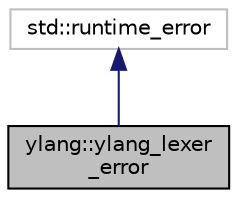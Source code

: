 digraph "ylang::ylang_lexer_error"
{
 // LATEX_PDF_SIZE
  edge [fontname="Helvetica",fontsize="10",labelfontname="Helvetica",labelfontsize="10"];
  node [fontname="Helvetica",fontsize="10",shape=record];
  Node1 [label="ylang::ylang_lexer\l_error",height=0.2,width=0.4,color="black", fillcolor="grey75", style="filled", fontcolor="black",tooltip="Class used to throw lexer errors with line and column information with help to specify which part of ..."];
  Node2 -> Node1 [dir="back",color="midnightblue",fontsize="10",style="solid",fontname="Helvetica"];
  Node2 [label="std::runtime_error",height=0.2,width=0.4,color="grey75", fillcolor="white", style="filled",tooltip=" "];
}
